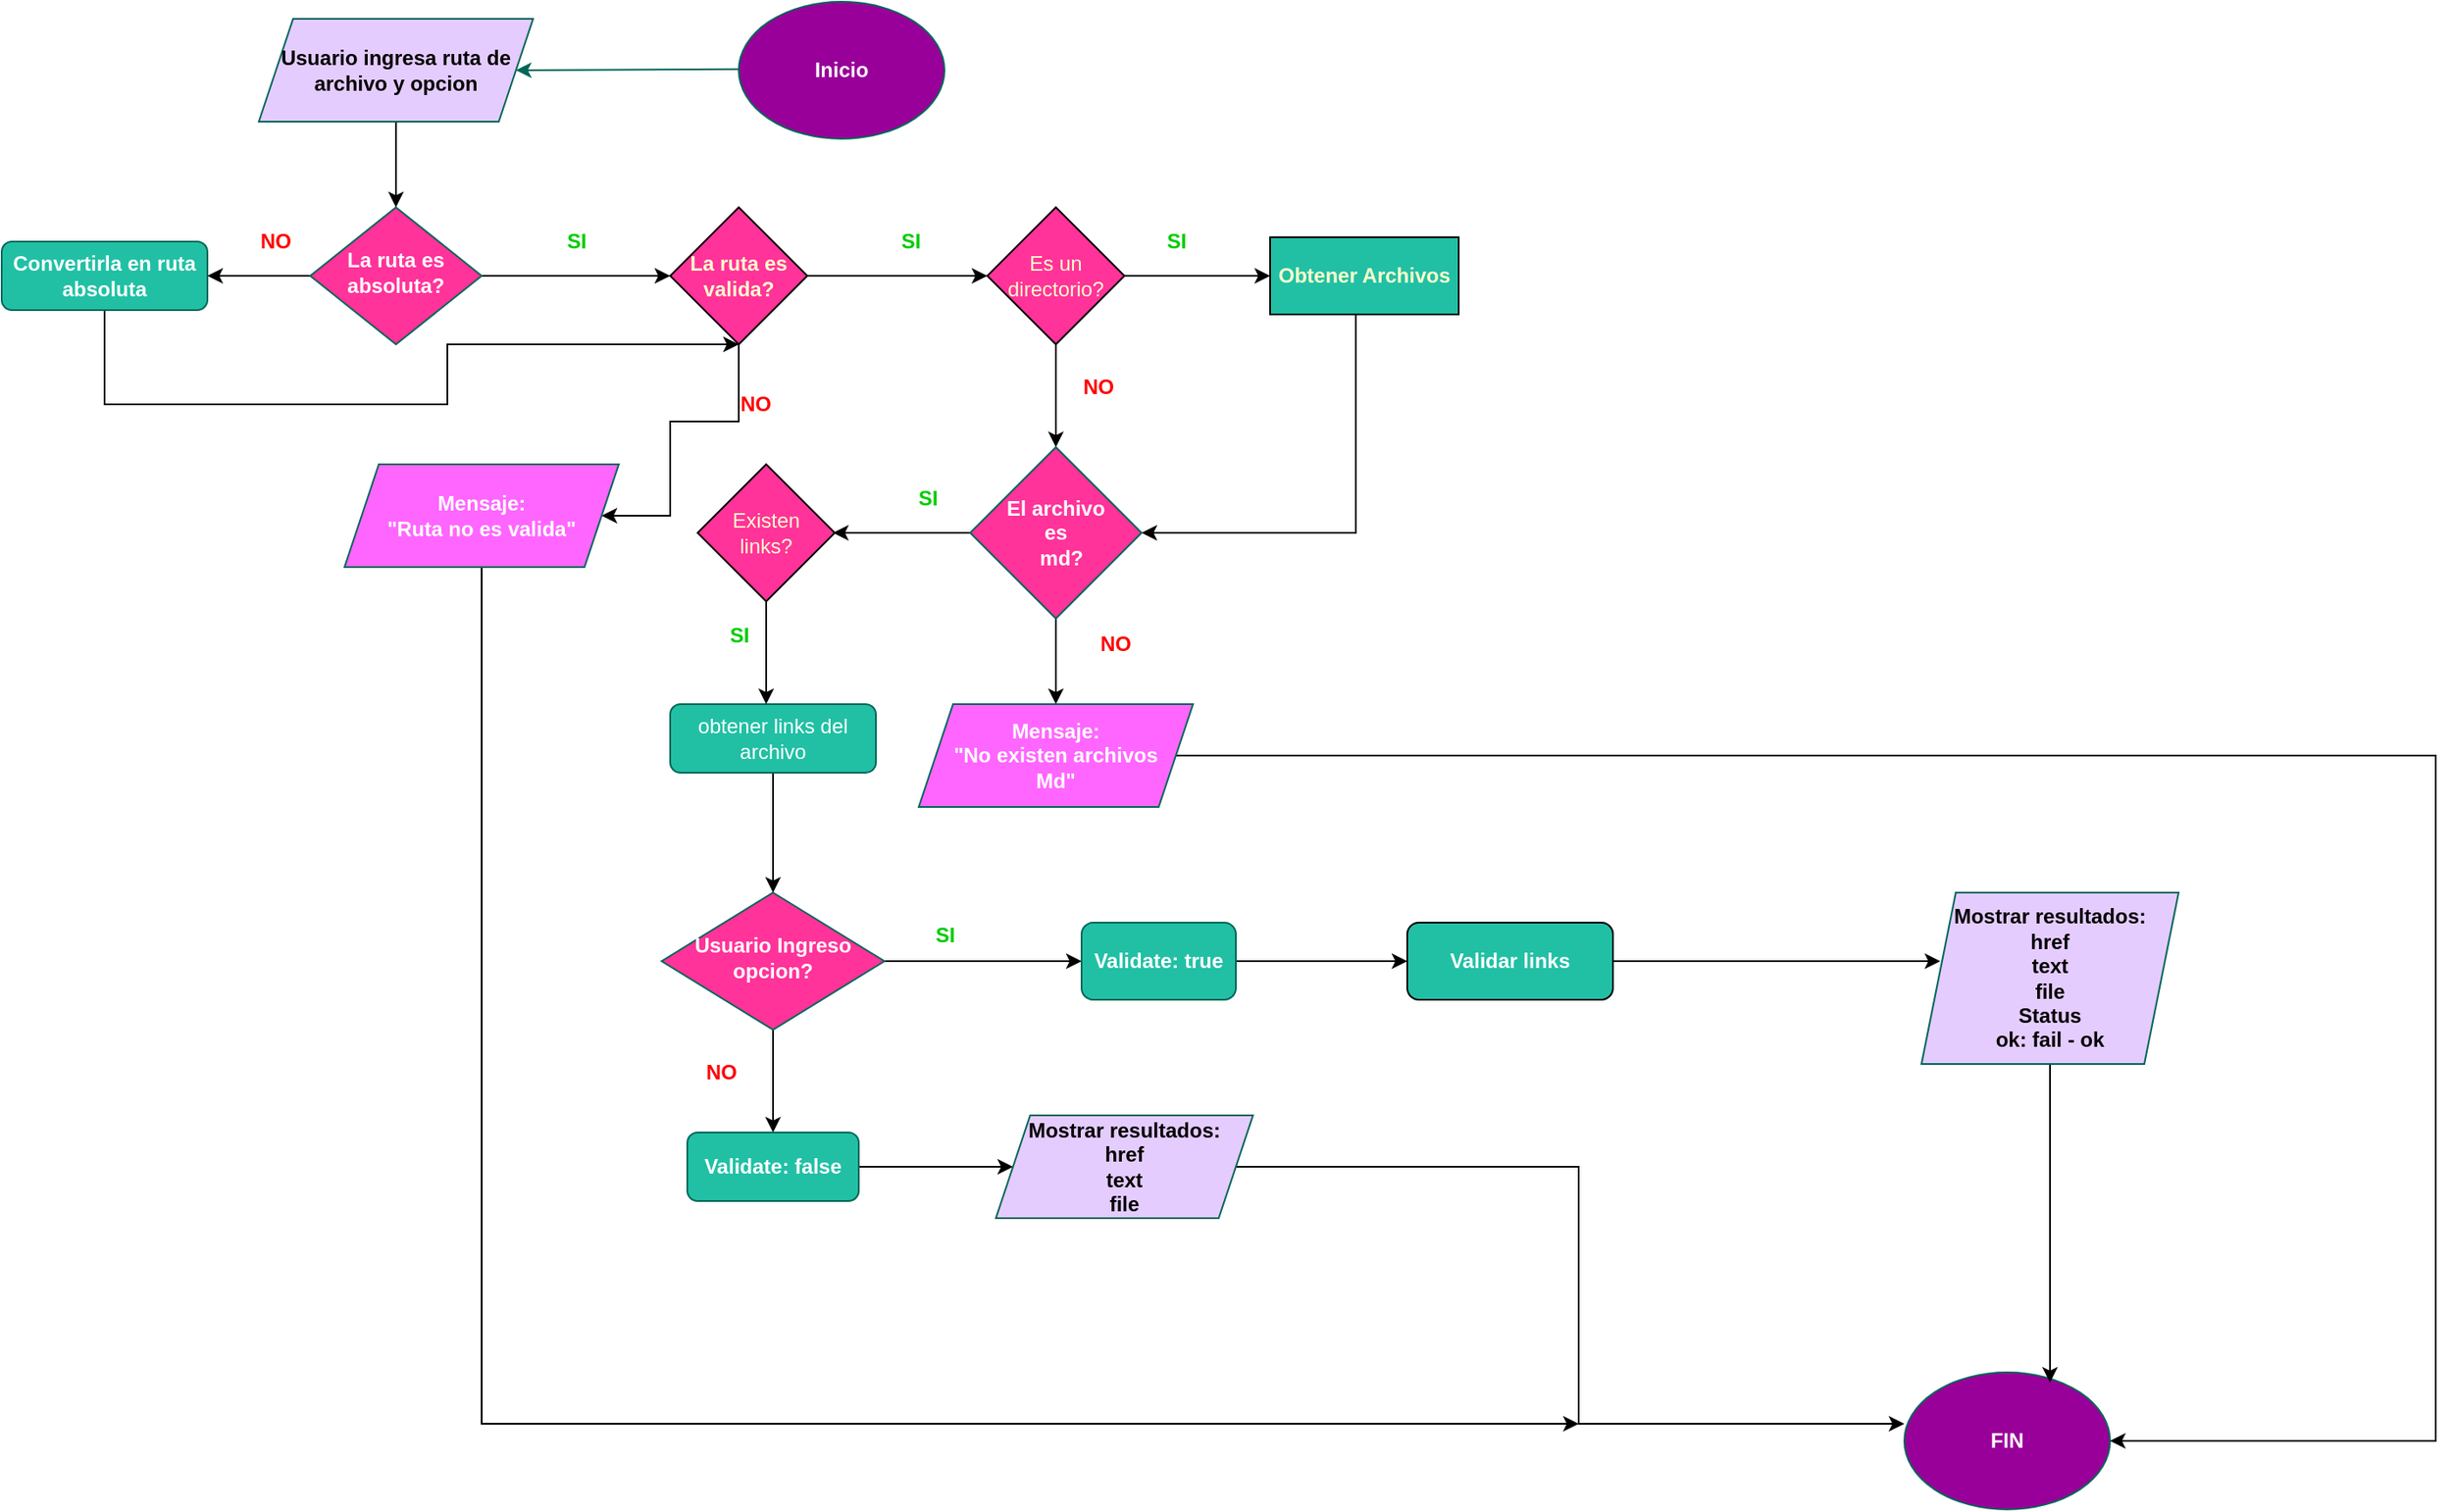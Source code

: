 <mxfile version="18.0.2" type="github">
  <diagram id="C5RBs43oDa-KdzZeNtuy" name="Page-1">
    <mxGraphModel dx="2453" dy="906" grid="1" gridSize="10" guides="1" tooltips="1" connect="1" arrows="1" fold="1" page="1" pageScale="1" pageWidth="827" pageHeight="1169" math="0" shadow="0">
      <root>
        <mxCell id="WIyWlLk6GJQsqaUBKTNV-0" />
        <mxCell id="WIyWlLk6GJQsqaUBKTNV-1" parent="WIyWlLk6GJQsqaUBKTNV-0" />
        <mxCell id="5hdRpkaPI0aYfvq-8GOf-4" style="edgeStyle=orthogonalEdgeStyle;rounded=0;orthogonalLoop=1;jettySize=auto;html=1;entryX=1;entryY=0.5;entryDx=0;entryDy=0;" edge="1" parent="WIyWlLk6GJQsqaUBKTNV-1" source="bsvvh34VxFHOaRpJ6XTc-54" target="bsvvh34VxFHOaRpJ6XTc-55">
          <mxGeometry relative="1" as="geometry" />
        </mxCell>
        <mxCell id="5hdRpkaPI0aYfvq-8GOf-12" style="edgeStyle=orthogonalEdgeStyle;rounded=0;orthogonalLoop=1;jettySize=auto;html=1;entryX=0;entryY=0.5;entryDx=0;entryDy=0;" edge="1" parent="WIyWlLk6GJQsqaUBKTNV-1" source="bsvvh34VxFHOaRpJ6XTc-54" target="5hdRpkaPI0aYfvq-8GOf-9">
          <mxGeometry relative="1" as="geometry" />
        </mxCell>
        <mxCell id="bsvvh34VxFHOaRpJ6XTc-54" value="La ruta es absoluta?" style="rhombus;whiteSpace=wrap;html=1;shadow=0;fontFamily=Helvetica;fontSize=12;align=center;strokeWidth=1;spacing=6;spacingTop=-4;fillColor=#FF3399;strokeColor=#006658;fontColor=#FFFFFF;fontStyle=1" parent="WIyWlLk6GJQsqaUBKTNV-1" vertex="1">
          <mxGeometry x="-530" y="160" width="100" height="80" as="geometry" />
        </mxCell>
        <mxCell id="5hdRpkaPI0aYfvq-8GOf-45" style="edgeStyle=orthogonalEdgeStyle;rounded=0;orthogonalLoop=1;jettySize=auto;html=1;entryX=0.5;entryY=1;entryDx=0;entryDy=0;" edge="1" parent="WIyWlLk6GJQsqaUBKTNV-1" source="bsvvh34VxFHOaRpJ6XTc-55" target="5hdRpkaPI0aYfvq-8GOf-9">
          <mxGeometry relative="1" as="geometry">
            <mxPoint x="-620" y="330" as="targetPoint" />
            <Array as="points">
              <mxPoint x="-650" y="275" />
              <mxPoint x="-450" y="275" />
              <mxPoint x="-450" y="240" />
            </Array>
          </mxGeometry>
        </mxCell>
        <mxCell id="bsvvh34VxFHOaRpJ6XTc-55" value="Convertirla en ruta absoluta" style="rounded=1;whiteSpace=wrap;html=1;fontSize=12;glass=0;strokeWidth=1;shadow=0;fillColor=#21C0A5;strokeColor=#006658;fontColor=#FFFFFF;fontStyle=1" parent="WIyWlLk6GJQsqaUBKTNV-1" vertex="1">
          <mxGeometry x="-710" y="180" width="120" height="40" as="geometry" />
        </mxCell>
        <mxCell id="5hdRpkaPI0aYfvq-8GOf-1" style="edgeStyle=orthogonalEdgeStyle;rounded=0;orthogonalLoop=1;jettySize=auto;html=1;entryX=0.5;entryY=0;entryDx=0;entryDy=0;" edge="1" parent="WIyWlLk6GJQsqaUBKTNV-1" source="bsvvh34VxFHOaRpJ6XTc-57" target="bsvvh34VxFHOaRpJ6XTc-54">
          <mxGeometry relative="1" as="geometry" />
        </mxCell>
        <mxCell id="bsvvh34VxFHOaRpJ6XTc-57" value="&lt;font color=&quot;#000000&quot;&gt;Usuario ingresa ruta de archivo&amp;nbsp;y opcion&lt;/font&gt;" style="shape=parallelogram;perimeter=parallelogramPerimeter;whiteSpace=wrap;html=1;fixedSize=1;fillColor=#E5CCFF;strokeColor=#006658;fontColor=#FFFFFF;fontStyle=1" parent="WIyWlLk6GJQsqaUBKTNV-1" vertex="1">
          <mxGeometry x="-560" y="50" width="160" height="60" as="geometry" />
        </mxCell>
        <mxCell id="5hdRpkaPI0aYfvq-8GOf-36" style="edgeStyle=orthogonalEdgeStyle;rounded=0;orthogonalLoop=1;jettySize=auto;html=1;entryX=0;entryY=0.5;entryDx=0;entryDy=0;" edge="1" parent="WIyWlLk6GJQsqaUBKTNV-1" source="bsvvh34VxFHOaRpJ6XTc-59" target="bsvvh34VxFHOaRpJ6XTc-72">
          <mxGeometry relative="1" as="geometry" />
        </mxCell>
        <mxCell id="5hdRpkaPI0aYfvq-8GOf-37" style="edgeStyle=orthogonalEdgeStyle;rounded=0;orthogonalLoop=1;jettySize=auto;html=1;exitX=0.5;exitY=1;exitDx=0;exitDy=0;entryX=0.5;entryY=0;entryDx=0;entryDy=0;" edge="1" parent="WIyWlLk6GJQsqaUBKTNV-1" source="bsvvh34VxFHOaRpJ6XTc-59" target="bsvvh34VxFHOaRpJ6XTc-71">
          <mxGeometry relative="1" as="geometry" />
        </mxCell>
        <mxCell id="bsvvh34VxFHOaRpJ6XTc-59" value="Usuario Ingreso opcion?" style="rhombus;whiteSpace=wrap;html=1;shadow=0;fontFamily=Helvetica;fontSize=12;align=center;strokeWidth=1;spacing=6;spacingTop=-4;fillColor=#FF3399;strokeColor=#006658;fontColor=#FFFFFF;fontStyle=1" parent="WIyWlLk6GJQsqaUBKTNV-1" vertex="1">
          <mxGeometry x="-325" y="560" width="130" height="80" as="geometry" />
        </mxCell>
        <mxCell id="5hdRpkaPI0aYfvq-8GOf-51" style="edgeStyle=orthogonalEdgeStyle;rounded=0;orthogonalLoop=1;jettySize=auto;html=1;entryX=0;entryY=0.5;entryDx=0;entryDy=0;" edge="1" parent="WIyWlLk6GJQsqaUBKTNV-1" source="bsvvh34VxFHOaRpJ6XTc-71" target="5hdRpkaPI0aYfvq-8GOf-49">
          <mxGeometry relative="1" as="geometry" />
        </mxCell>
        <mxCell id="bsvvh34VxFHOaRpJ6XTc-71" value="Validate: false" style="rounded=1;whiteSpace=wrap;html=1;fillColor=#21C0A5;strokeColor=#006658;fontColor=#FFFFFF;fontStyle=1" parent="WIyWlLk6GJQsqaUBKTNV-1" vertex="1">
          <mxGeometry x="-310" y="700" width="100" height="40" as="geometry" />
        </mxCell>
        <mxCell id="5hdRpkaPI0aYfvq-8GOf-41" style="edgeStyle=orthogonalEdgeStyle;rounded=0;orthogonalLoop=1;jettySize=auto;html=1;entryX=0;entryY=0.5;entryDx=0;entryDy=0;" edge="1" parent="WIyWlLk6GJQsqaUBKTNV-1" source="bsvvh34VxFHOaRpJ6XTc-72" target="5hdRpkaPI0aYfvq-8GOf-40">
          <mxGeometry relative="1" as="geometry" />
        </mxCell>
        <mxCell id="bsvvh34VxFHOaRpJ6XTc-72" value="Validate: true" style="rounded=1;whiteSpace=wrap;html=1;fillColor=#21C0A5;strokeColor=#006658;fontColor=#FFFFFF;fontStyle=1" parent="WIyWlLk6GJQsqaUBKTNV-1" vertex="1">
          <mxGeometry x="-80" y="577.5" width="90" height="45" as="geometry" />
        </mxCell>
        <mxCell id="5hdRpkaPI0aYfvq-8GOf-44" style="edgeStyle=orthogonalEdgeStyle;rounded=0;orthogonalLoop=1;jettySize=auto;html=1;entryX=0;entryY=0.375;entryDx=0;entryDy=0;entryPerimeter=0;exitX=1;exitY=0.5;exitDx=0;exitDy=0;" edge="1" parent="WIyWlLk6GJQsqaUBKTNV-1" source="5hdRpkaPI0aYfvq-8GOf-49" target="bsvvh34VxFHOaRpJ6XTc-97">
          <mxGeometry relative="1" as="geometry">
            <mxPoint x="170" y="720" as="sourcePoint" />
          </mxGeometry>
        </mxCell>
        <mxCell id="bsvvh34VxFHOaRpJ6XTc-93" value="Inicio" style="ellipse;whiteSpace=wrap;html=1;fillColor=#990099;strokeColor=#006658;fontColor=#FFFFFF;fontStyle=1" parent="WIyWlLk6GJQsqaUBKTNV-1" vertex="1">
          <mxGeometry x="-280" y="40" width="120" height="80" as="geometry" />
        </mxCell>
        <mxCell id="bsvvh34VxFHOaRpJ6XTc-94" value="" style="endArrow=classic;html=1;rounded=0;entryX=1;entryY=0.5;entryDx=0;entryDy=0;strokeColor=#006658;fontColor=#5C5C5C;" parent="WIyWlLk6GJQsqaUBKTNV-1" target="bsvvh34VxFHOaRpJ6XTc-57" edge="1">
          <mxGeometry width="50" height="50" relative="1" as="geometry">
            <mxPoint x="-280" y="79.33" as="sourcePoint" />
            <mxPoint x="-390" y="79.33" as="targetPoint" />
          </mxGeometry>
        </mxCell>
        <mxCell id="bsvvh34VxFHOaRpJ6XTc-106" value="&lt;font color=&quot;#00cc00&quot;&gt;SI&lt;/font&gt;" style="text;html=1;align=center;verticalAlign=middle;resizable=0;points=[];autosize=1;strokeColor=none;fillColor=none;fontColor=#5C5C5C;fontStyle=1" parent="WIyWlLk6GJQsqaUBKTNV-1" vertex="1">
          <mxGeometry x="-295" y="400" width="30" height="20" as="geometry" />
        </mxCell>
        <mxCell id="bsvvh34VxFHOaRpJ6XTc-115" value="&lt;font color=&quot;#ff0000&quot;&gt;NO&lt;/font&gt;" style="text;html=1;strokeColor=none;fillColor=none;align=center;verticalAlign=middle;whiteSpace=wrap;rounded=0;fontColor=#5C5C5C;fontStyle=1" parent="WIyWlLk6GJQsqaUBKTNV-1" vertex="1">
          <mxGeometry x="-100" y="250" width="60" height="30" as="geometry" />
        </mxCell>
        <mxCell id="bsvvh34VxFHOaRpJ6XTc-97" value="FIN" style="ellipse;whiteSpace=wrap;html=1;fillColor=#990099;strokeColor=#006658;fontColor=#FFFFFF;fontStyle=1" parent="WIyWlLk6GJQsqaUBKTNV-1" vertex="1">
          <mxGeometry x="400" y="840" width="120" height="80" as="geometry" />
        </mxCell>
        <mxCell id="5hdRpkaPI0aYfvq-8GOf-5" value="&lt;font color=&quot;#ff0000&quot;&gt;NO&lt;/font&gt;" style="text;html=1;strokeColor=none;fillColor=none;align=center;verticalAlign=middle;whiteSpace=wrap;rounded=0;fontColor=#5C5C5C;fontStyle=1" vertex="1" parent="WIyWlLk6GJQsqaUBKTNV-1">
          <mxGeometry x="-580" y="165" width="60" height="30" as="geometry" />
        </mxCell>
        <mxCell id="5hdRpkaPI0aYfvq-8GOf-14" style="edgeStyle=orthogonalEdgeStyle;rounded=0;orthogonalLoop=1;jettySize=auto;html=1;entryX=0;entryY=0.5;entryDx=0;entryDy=0;" edge="1" parent="WIyWlLk6GJQsqaUBKTNV-1" source="5hdRpkaPI0aYfvq-8GOf-9" target="5hdRpkaPI0aYfvq-8GOf-10">
          <mxGeometry relative="1" as="geometry" />
        </mxCell>
        <mxCell id="5hdRpkaPI0aYfvq-8GOf-57" style="edgeStyle=orthogonalEdgeStyle;rounded=0;orthogonalLoop=1;jettySize=auto;html=1;fontColor=#FFFFff;" edge="1" parent="WIyWlLk6GJQsqaUBKTNV-1" source="5hdRpkaPI0aYfvq-8GOf-9" target="5hdRpkaPI0aYfvq-8GOf-56">
          <mxGeometry relative="1" as="geometry">
            <mxPoint x="-320" y="350" as="targetPoint" />
            <Array as="points">
              <mxPoint x="-280" y="285" />
              <mxPoint x="-320" y="285" />
              <mxPoint x="-320" y="340" />
            </Array>
          </mxGeometry>
        </mxCell>
        <mxCell id="5hdRpkaPI0aYfvq-8GOf-9" value="&lt;b&gt;&lt;font color=&quot;#ffffcc&quot;&gt;La ruta es valida?&lt;/font&gt;&lt;/b&gt;" style="rhombus;whiteSpace=wrap;html=1;fillColor=#FF3399;" vertex="1" parent="WIyWlLk6GJQsqaUBKTNV-1">
          <mxGeometry x="-320" y="160" width="80" height="80" as="geometry" />
        </mxCell>
        <mxCell id="5hdRpkaPI0aYfvq-8GOf-17" style="edgeStyle=orthogonalEdgeStyle;rounded=0;orthogonalLoop=1;jettySize=auto;html=1;exitX=1;exitY=0.5;exitDx=0;exitDy=0;entryX=0;entryY=0.5;entryDx=0;entryDy=0;" edge="1" parent="WIyWlLk6GJQsqaUBKTNV-1" source="5hdRpkaPI0aYfvq-8GOf-10" target="5hdRpkaPI0aYfvq-8GOf-18">
          <mxGeometry relative="1" as="geometry">
            <mxPoint x="12.63" y="200.015" as="targetPoint" />
          </mxGeometry>
        </mxCell>
        <mxCell id="5hdRpkaPI0aYfvq-8GOf-20" style="edgeStyle=orthogonalEdgeStyle;rounded=0;orthogonalLoop=1;jettySize=auto;html=1;entryX=0.5;entryY=0;entryDx=0;entryDy=0;" edge="1" parent="WIyWlLk6GJQsqaUBKTNV-1" source="5hdRpkaPI0aYfvq-8GOf-10" target="5hdRpkaPI0aYfvq-8GOf-19">
          <mxGeometry relative="1" as="geometry" />
        </mxCell>
        <mxCell id="5hdRpkaPI0aYfvq-8GOf-10" value="&lt;font color=&quot;#ffffcc&quot;&gt;Es un directorio?&lt;/font&gt;" style="rhombus;whiteSpace=wrap;html=1;fillColor=#FF3399;" vertex="1" parent="WIyWlLk6GJQsqaUBKTNV-1">
          <mxGeometry x="-135" y="160" width="80" height="80" as="geometry" />
        </mxCell>
        <mxCell id="5hdRpkaPI0aYfvq-8GOf-13" value="&lt;font color=&quot;#00cc00&quot;&gt;SI&lt;/font&gt;" style="text;html=1;align=center;verticalAlign=middle;resizable=0;points=[];autosize=1;strokeColor=none;fillColor=none;fontColor=#5C5C5C;fontStyle=1" vertex="1" parent="WIyWlLk6GJQsqaUBKTNV-1">
          <mxGeometry x="-390" y="170" width="30" height="20" as="geometry" />
        </mxCell>
        <mxCell id="5hdRpkaPI0aYfvq-8GOf-15" value="&lt;font color=&quot;#00cc00&quot; style=&quot;&quot;&gt;SI&lt;/font&gt;" style="text;html=1;align=center;verticalAlign=middle;resizable=0;points=[];autosize=1;strokeColor=none;fillColor=none;fontColor=#5C5C5C;fontStyle=1" vertex="1" parent="WIyWlLk6GJQsqaUBKTNV-1">
          <mxGeometry x="-195" y="170" width="30" height="20" as="geometry" />
        </mxCell>
        <mxCell id="5hdRpkaPI0aYfvq-8GOf-48" style="edgeStyle=orthogonalEdgeStyle;rounded=0;orthogonalLoop=1;jettySize=auto;html=1;entryX=1;entryY=0.5;entryDx=0;entryDy=0;" edge="1" parent="WIyWlLk6GJQsqaUBKTNV-1" source="5hdRpkaPI0aYfvq-8GOf-18" target="5hdRpkaPI0aYfvq-8GOf-19">
          <mxGeometry relative="1" as="geometry">
            <mxPoint x="-40" y="350" as="targetPoint" />
            <Array as="points">
              <mxPoint x="80" y="350" />
            </Array>
          </mxGeometry>
        </mxCell>
        <mxCell id="5hdRpkaPI0aYfvq-8GOf-18" value="&lt;font color=&quot;#ffffcc&quot;&gt;&lt;b&gt;Obtener Archivos&lt;/b&gt;&lt;/font&gt;" style="rounded=0;whiteSpace=wrap;html=1;fillColor=#21C0A5;" vertex="1" parent="WIyWlLk6GJQsqaUBKTNV-1">
          <mxGeometry x="30" y="177.5" width="110" height="45" as="geometry" />
        </mxCell>
        <mxCell id="5hdRpkaPI0aYfvq-8GOf-22" style="edgeStyle=orthogonalEdgeStyle;rounded=0;orthogonalLoop=1;jettySize=auto;html=1;exitX=0;exitY=0.5;exitDx=0;exitDy=0;entryX=1;entryY=0.5;entryDx=0;entryDy=0;" edge="1" parent="WIyWlLk6GJQsqaUBKTNV-1" source="5hdRpkaPI0aYfvq-8GOf-19">
          <mxGeometry relative="1" as="geometry">
            <mxPoint x="-225" y="350" as="targetPoint" />
          </mxGeometry>
        </mxCell>
        <mxCell id="5hdRpkaPI0aYfvq-8GOf-47" style="edgeStyle=orthogonalEdgeStyle;rounded=0;orthogonalLoop=1;jettySize=auto;html=1;entryX=0.5;entryY=0;entryDx=0;entryDy=0;" edge="1" parent="WIyWlLk6GJQsqaUBKTNV-1" source="5hdRpkaPI0aYfvq-8GOf-19" target="5hdRpkaPI0aYfvq-8GOf-24">
          <mxGeometry relative="1" as="geometry" />
        </mxCell>
        <mxCell id="5hdRpkaPI0aYfvq-8GOf-19" value="El archivo &lt;br&gt;es&lt;br&gt;&amp;nbsp; md?" style="rhombus;whiteSpace=wrap;html=1;fillColor=#FF3399;strokeColor=#006658;fontColor=#FFFFFF;fontStyle=1" vertex="1" parent="WIyWlLk6GJQsqaUBKTNV-1">
          <mxGeometry x="-145" y="300" width="100" height="100" as="geometry" />
        </mxCell>
        <mxCell id="5hdRpkaPI0aYfvq-8GOf-21" value="&lt;font color=&quot;#00cc00&quot;&gt;SI&lt;/font&gt;" style="text;html=1;align=center;verticalAlign=middle;resizable=0;points=[];autosize=1;strokeColor=none;fillColor=none;fontColor=#5C5C5C;fontStyle=1" vertex="1" parent="WIyWlLk6GJQsqaUBKTNV-1">
          <mxGeometry x="-40" y="170" width="30" height="20" as="geometry" />
        </mxCell>
        <mxCell id="5hdRpkaPI0aYfvq-8GOf-23" value="&lt;font color=&quot;#00cc00&quot;&gt;SI&lt;/font&gt;" style="text;html=1;align=center;verticalAlign=middle;resizable=0;points=[];autosize=1;strokeColor=none;fillColor=none;fontColor=#5C5C5C;fontStyle=1" vertex="1" parent="WIyWlLk6GJQsqaUBKTNV-1">
          <mxGeometry x="-185" y="320" width="30" height="20" as="geometry" />
        </mxCell>
        <mxCell id="5hdRpkaPI0aYfvq-8GOf-63" style="edgeStyle=orthogonalEdgeStyle;rounded=0;orthogonalLoop=1;jettySize=auto;html=1;fontColor=#FF0000;" edge="1" parent="WIyWlLk6GJQsqaUBKTNV-1" source="5hdRpkaPI0aYfvq-8GOf-24">
          <mxGeometry relative="1" as="geometry">
            <mxPoint x="520" y="880" as="targetPoint" />
            <Array as="points">
              <mxPoint x="710" y="480" />
              <mxPoint x="710" y="880" />
            </Array>
          </mxGeometry>
        </mxCell>
        <mxCell id="5hdRpkaPI0aYfvq-8GOf-24" value="Mensaje:&lt;br&gt;&quot;No existen archivos &lt;br&gt;Md&quot;" style="shape=parallelogram;perimeter=parallelogramPerimeter;whiteSpace=wrap;html=1;fixedSize=1;fillColor=#FF66FF;strokeColor=#006658;fontColor=#FFFFFF;fontStyle=1" vertex="1" parent="WIyWlLk6GJQsqaUBKTNV-1">
          <mxGeometry x="-175" y="450" width="160" height="60" as="geometry" />
        </mxCell>
        <mxCell id="5hdRpkaPI0aYfvq-8GOf-26" value="&lt;font color=&quot;#ff0000&quot;&gt;NO&lt;/font&gt;" style="text;html=1;strokeColor=none;fillColor=none;align=center;verticalAlign=middle;whiteSpace=wrap;rounded=0;fontColor=#5C5C5C;fontStyle=1" vertex="1" parent="WIyWlLk6GJQsqaUBKTNV-1">
          <mxGeometry x="-90" y="400" width="60" height="30" as="geometry" />
        </mxCell>
        <mxCell id="5hdRpkaPI0aYfvq-8GOf-34" style="edgeStyle=orthogonalEdgeStyle;rounded=0;orthogonalLoop=1;jettySize=auto;html=1;entryX=0.5;entryY=0;entryDx=0;entryDy=0;" edge="1" parent="WIyWlLk6GJQsqaUBKTNV-1" source="5hdRpkaPI0aYfvq-8GOf-31" target="bsvvh34VxFHOaRpJ6XTc-59">
          <mxGeometry relative="1" as="geometry" />
        </mxCell>
        <mxCell id="5hdRpkaPI0aYfvq-8GOf-31" value="obtener links del archivo" style="rounded=1;whiteSpace=wrap;html=1;fontSize=12;glass=0;strokeWidth=1;shadow=0;fillColor=#21C0A5;strokeColor=#006658;fontColor=#FFFFFF;" vertex="1" parent="WIyWlLk6GJQsqaUBKTNV-1">
          <mxGeometry x="-320" y="450" width="120" height="40" as="geometry" />
        </mxCell>
        <mxCell id="5hdRpkaPI0aYfvq-8GOf-33" style="edgeStyle=orthogonalEdgeStyle;rounded=0;orthogonalLoop=1;jettySize=auto;html=1;" edge="1" parent="WIyWlLk6GJQsqaUBKTNV-1" source="5hdRpkaPI0aYfvq-8GOf-32">
          <mxGeometry relative="1" as="geometry">
            <mxPoint x="-264" y="450" as="targetPoint" />
          </mxGeometry>
        </mxCell>
        <mxCell id="5hdRpkaPI0aYfvq-8GOf-32" value="&lt;font color=&quot;#ffffcc&quot;&gt;Existen&lt;br&gt;links?&lt;/font&gt;" style="rhombus;whiteSpace=wrap;html=1;fillColor=#FF3399;" vertex="1" parent="WIyWlLk6GJQsqaUBKTNV-1">
          <mxGeometry x="-304" y="310" width="80" height="80" as="geometry" />
        </mxCell>
        <mxCell id="5hdRpkaPI0aYfvq-8GOf-38" value="&lt;font color=&quot;#00cc00&quot;&gt;SI&lt;/font&gt;" style="text;html=1;align=center;verticalAlign=middle;resizable=0;points=[];autosize=1;strokeColor=none;fillColor=none;fontColor=#5C5C5C;fontStyle=1" vertex="1" parent="WIyWlLk6GJQsqaUBKTNV-1">
          <mxGeometry x="-175" y="575" width="30" height="20" as="geometry" />
        </mxCell>
        <mxCell id="5hdRpkaPI0aYfvq-8GOf-39" value="&lt;font color=&quot;#ff0000&quot;&gt;NO&lt;/font&gt;" style="text;html=1;strokeColor=none;fillColor=none;align=center;verticalAlign=middle;whiteSpace=wrap;rounded=0;fontColor=#5C5C5C;fontStyle=1" vertex="1" parent="WIyWlLk6GJQsqaUBKTNV-1">
          <mxGeometry x="-320" y="650" width="60" height="30" as="geometry" />
        </mxCell>
        <mxCell id="5hdRpkaPI0aYfvq-8GOf-54" style="edgeStyle=orthogonalEdgeStyle;rounded=0;orthogonalLoop=1;jettySize=auto;html=1;entryX=0.073;entryY=0.4;entryDx=0;entryDy=0;entryPerimeter=0;" edge="1" parent="WIyWlLk6GJQsqaUBKTNV-1" source="5hdRpkaPI0aYfvq-8GOf-40" target="5hdRpkaPI0aYfvq-8GOf-52">
          <mxGeometry relative="1" as="geometry" />
        </mxCell>
        <mxCell id="5hdRpkaPI0aYfvq-8GOf-40" value="&lt;font color=&quot;#ffffff&quot;&gt;&lt;b&gt;Validar links&lt;/b&gt;&lt;/font&gt;" style="rounded=1;whiteSpace=wrap;html=1;fillColor=#21C0A5;" vertex="1" parent="WIyWlLk6GJQsqaUBKTNV-1">
          <mxGeometry x="110" y="577.5" width="120" height="45" as="geometry" />
        </mxCell>
        <mxCell id="5hdRpkaPI0aYfvq-8GOf-49" value="&lt;span&gt;&lt;font color=&quot;#000000&quot;&gt;Mostrar resultados:&lt;br&gt;href&lt;br&gt;text&lt;br&gt;file&lt;/font&gt;&lt;br&gt;&lt;/span&gt;" style="shape=parallelogram;perimeter=parallelogramPerimeter;whiteSpace=wrap;html=1;fixedSize=1;fillColor=#E5CCFF;strokeColor=#006658;fontColor=#FFFFFF;fontStyle=1" vertex="1" parent="WIyWlLk6GJQsqaUBKTNV-1">
          <mxGeometry x="-130" y="690" width="150" height="60" as="geometry" />
        </mxCell>
        <mxCell id="5hdRpkaPI0aYfvq-8GOf-55" style="edgeStyle=orthogonalEdgeStyle;rounded=0;orthogonalLoop=1;jettySize=auto;html=1;entryX=0.708;entryY=0.075;entryDx=0;entryDy=0;entryPerimeter=0;" edge="1" parent="WIyWlLk6GJQsqaUBKTNV-1" source="5hdRpkaPI0aYfvq-8GOf-52" target="bsvvh34VxFHOaRpJ6XTc-97">
          <mxGeometry relative="1" as="geometry" />
        </mxCell>
        <mxCell id="5hdRpkaPI0aYfvq-8GOf-52" value="&lt;span&gt;&lt;font color=&quot;#000000&quot;&gt;Mostrar resultados:&lt;br&gt;href&lt;br&gt;text&lt;br&gt;file&lt;br&gt;Status&lt;br&gt;ok: fail - ok&lt;/font&gt;&lt;br&gt;&lt;/span&gt;" style="shape=parallelogram;perimeter=parallelogramPerimeter;whiteSpace=wrap;html=1;fixedSize=1;fillColor=#E5CCFF;strokeColor=#006658;fontColor=#FFFFFF;fontStyle=1" vertex="1" parent="WIyWlLk6GJQsqaUBKTNV-1">
          <mxGeometry x="410" y="560" width="150" height="100" as="geometry" />
        </mxCell>
        <mxCell id="5hdRpkaPI0aYfvq-8GOf-62" style="edgeStyle=orthogonalEdgeStyle;rounded=0;orthogonalLoop=1;jettySize=auto;html=1;fontColor=#FF0000;" edge="1" parent="WIyWlLk6GJQsqaUBKTNV-1" source="5hdRpkaPI0aYfvq-8GOf-56">
          <mxGeometry relative="1" as="geometry">
            <mxPoint x="210" y="870" as="targetPoint" />
            <Array as="points">
              <mxPoint x="-430" y="870" />
              <mxPoint x="180" y="870" />
            </Array>
          </mxGeometry>
        </mxCell>
        <mxCell id="5hdRpkaPI0aYfvq-8GOf-56" value="Mensaje:&lt;br&gt;&quot;Ruta no es valida&quot;" style="shape=parallelogram;perimeter=parallelogramPerimeter;whiteSpace=wrap;html=1;fixedSize=1;fillColor=#FF66FF;strokeColor=#006658;fontColor=#FFFFFF;fontStyle=1" vertex="1" parent="WIyWlLk6GJQsqaUBKTNV-1">
          <mxGeometry x="-510" y="310" width="160" height="60" as="geometry" />
        </mxCell>
        <mxCell id="5hdRpkaPI0aYfvq-8GOf-61" value="&lt;font color=&quot;#ff0000&quot;&gt;NO&lt;/font&gt;" style="text;html=1;strokeColor=none;fillColor=none;align=center;verticalAlign=middle;whiteSpace=wrap;rounded=0;fontColor=#5C5C5C;fontStyle=1" vertex="1" parent="WIyWlLk6GJQsqaUBKTNV-1">
          <mxGeometry x="-300" y="260" width="60" height="30" as="geometry" />
        </mxCell>
      </root>
    </mxGraphModel>
  </diagram>
</mxfile>
